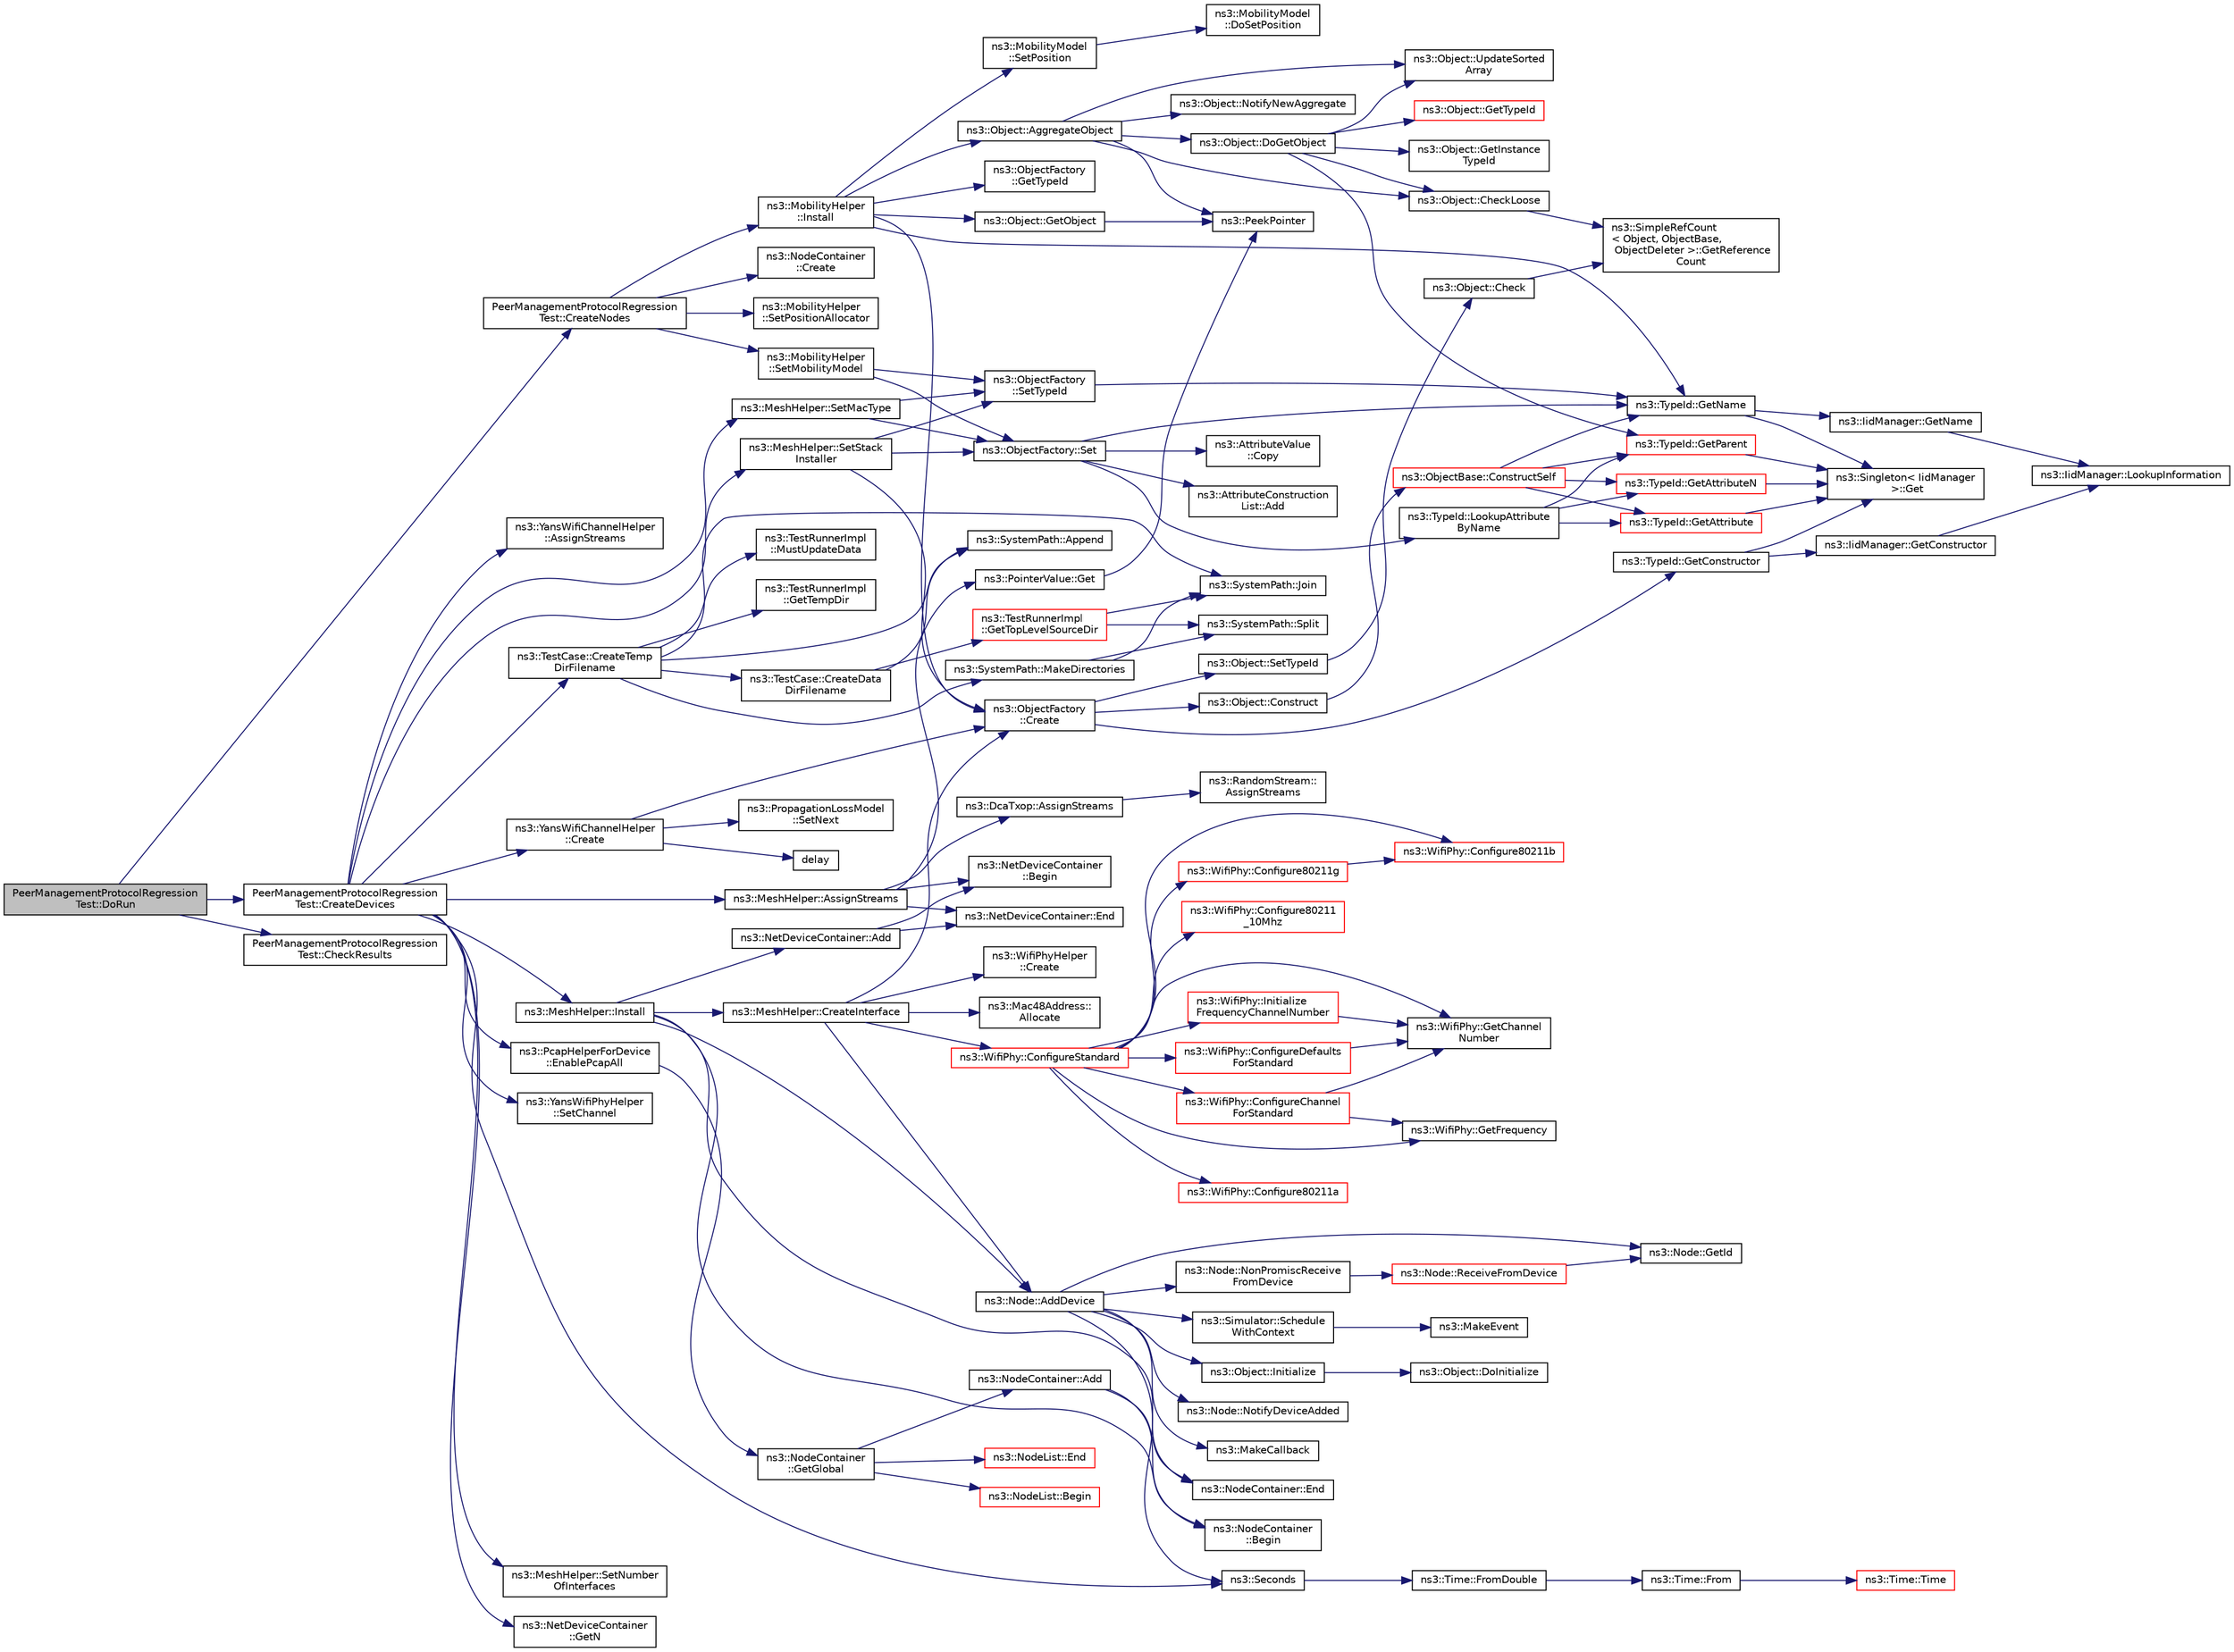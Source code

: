 digraph "PeerManagementProtocolRegressionTest::DoRun"
{
  edge [fontname="Helvetica",fontsize="10",labelfontname="Helvetica",labelfontsize="10"];
  node [fontname="Helvetica",fontsize="10",shape=record];
  rankdir="LR";
  Node1 [label="PeerManagementProtocolRegression\lTest::DoRun",height=0.2,width=0.4,color="black", fillcolor="grey75", style="filled", fontcolor="black"];
  Node1 -> Node2 [color="midnightblue",fontsize="10",style="solid"];
  Node2 [label="PeerManagementProtocolRegression\lTest::CreateNodes",height=0.2,width=0.4,color="black", fillcolor="white", style="filled",URL="$d3/d4d/classPeerManagementProtocolRegressionTest.html#ae99cd68cb2508b2ce4179d6b301be8c8",tooltip="Create nodes function. "];
  Node2 -> Node3 [color="midnightblue",fontsize="10",style="solid"];
  Node3 [label="ns3::NodeContainer\l::Create",height=0.2,width=0.4,color="black", fillcolor="white", style="filled",URL="$df/d97/classns3_1_1NodeContainer.html#a787f059e2813e8b951cc6914d11dfe69",tooltip="Create n nodes and append pointers to them to the end of this NodeContainer. "];
  Node2 -> Node4 [color="midnightblue",fontsize="10",style="solid"];
  Node4 [label="ns3::MobilityHelper\l::SetPositionAllocator",height=0.2,width=0.4,color="black", fillcolor="white", style="filled",URL="$d8/def/classns3_1_1MobilityHelper.html#ac59d5295076be3cc11021566713a28c5"];
  Node2 -> Node5 [color="midnightblue",fontsize="10",style="solid"];
  Node5 [label="ns3::MobilityHelper\l::SetMobilityModel",height=0.2,width=0.4,color="black", fillcolor="white", style="filled",URL="$d8/def/classns3_1_1MobilityHelper.html#a030275011b6f40682e70534d30280aba"];
  Node5 -> Node6 [color="midnightblue",fontsize="10",style="solid"];
  Node6 [label="ns3::ObjectFactory\l::SetTypeId",height=0.2,width=0.4,color="black", fillcolor="white", style="filled",URL="$d5/d0d/classns3_1_1ObjectFactory.html#a77dcd099064038a1eb7a6b8251229ec3"];
  Node6 -> Node7 [color="midnightblue",fontsize="10",style="solid"];
  Node7 [label="ns3::TypeId::GetName",height=0.2,width=0.4,color="black", fillcolor="white", style="filled",URL="$d6/d11/classns3_1_1TypeId.html#aa3c41c79ae428b3cb396a9c6bb3ef314"];
  Node7 -> Node8 [color="midnightblue",fontsize="10",style="solid"];
  Node8 [label="ns3::Singleton\< IidManager\l \>::Get",height=0.2,width=0.4,color="black", fillcolor="white", style="filled",URL="$d8/d77/classns3_1_1Singleton.html#a80a2cd3c25a27ea72add7a9f7a141ffa"];
  Node7 -> Node9 [color="midnightblue",fontsize="10",style="solid"];
  Node9 [label="ns3::IidManager::GetName",height=0.2,width=0.4,color="black", fillcolor="white", style="filled",URL="$d4/d1c/classns3_1_1IidManager.html#a5d68d0f0f44594dcdec239dbdb5bf53c"];
  Node9 -> Node10 [color="midnightblue",fontsize="10",style="solid"];
  Node10 [label="ns3::IidManager::LookupInformation",height=0.2,width=0.4,color="black", fillcolor="white", style="filled",URL="$d4/d1c/classns3_1_1IidManager.html#a6b1f4ba2815dba27a377e8a8db2384cf"];
  Node5 -> Node11 [color="midnightblue",fontsize="10",style="solid"];
  Node11 [label="ns3::ObjectFactory::Set",height=0.2,width=0.4,color="black", fillcolor="white", style="filled",URL="$d5/d0d/classns3_1_1ObjectFactory.html#aef5c0d5019c96bdf01cefd1ff83f4a68"];
  Node11 -> Node12 [color="midnightblue",fontsize="10",style="solid"];
  Node12 [label="ns3::TypeId::LookupAttribute\lByName",height=0.2,width=0.4,color="black", fillcolor="white", style="filled",URL="$d6/d11/classns3_1_1TypeId.html#ac0a446957d516129937e2f2285aab58b"];
  Node12 -> Node13 [color="midnightblue",fontsize="10",style="solid"];
  Node13 [label="ns3::TypeId::GetAttributeN",height=0.2,width=0.4,color="red", fillcolor="white", style="filled",URL="$d6/d11/classns3_1_1TypeId.html#a679c4713f613126a51eb400b345302cb"];
  Node13 -> Node8 [color="midnightblue",fontsize="10",style="solid"];
  Node12 -> Node14 [color="midnightblue",fontsize="10",style="solid"];
  Node14 [label="ns3::TypeId::GetAttribute",height=0.2,width=0.4,color="red", fillcolor="white", style="filled",URL="$d6/d11/classns3_1_1TypeId.html#aa1b746e64e606f94cbedda7cf89788c2"];
  Node14 -> Node8 [color="midnightblue",fontsize="10",style="solid"];
  Node12 -> Node15 [color="midnightblue",fontsize="10",style="solid"];
  Node15 [label="ns3::TypeId::GetParent",height=0.2,width=0.4,color="red", fillcolor="white", style="filled",URL="$d6/d11/classns3_1_1TypeId.html#ac51f28398d2ef1f9a7790047c43dd22c"];
  Node15 -> Node8 [color="midnightblue",fontsize="10",style="solid"];
  Node11 -> Node7 [color="midnightblue",fontsize="10",style="solid"];
  Node11 -> Node16 [color="midnightblue",fontsize="10",style="solid"];
  Node16 [label="ns3::AttributeConstruction\lList::Add",height=0.2,width=0.4,color="black", fillcolor="white", style="filled",URL="$d3/df3/classns3_1_1AttributeConstructionList.html#a6f418bf1a2de8828ae99278c9d3facdd"];
  Node11 -> Node17 [color="midnightblue",fontsize="10",style="solid"];
  Node17 [label="ns3::AttributeValue\l::Copy",height=0.2,width=0.4,color="black", fillcolor="white", style="filled",URL="$d4/d83/classns3_1_1AttributeValue.html#ab316311212c334f6061c0fc8b5fb2625"];
  Node2 -> Node18 [color="midnightblue",fontsize="10",style="solid"];
  Node18 [label="ns3::MobilityHelper\l::Install",height=0.2,width=0.4,color="black", fillcolor="white", style="filled",URL="$d8/def/classns3_1_1MobilityHelper.html#a07737960ee95c0777109cf2994dd97ae",tooltip="\"Layout\" a single node according to the current position allocator type. "];
  Node18 -> Node19 [color="midnightblue",fontsize="10",style="solid"];
  Node19 [label="ns3::Object::GetObject",height=0.2,width=0.4,color="black", fillcolor="white", style="filled",URL="$d9/d77/classns3_1_1Object.html#a13e18c00017096c8381eb651d5bd0783"];
  Node19 -> Node20 [color="midnightblue",fontsize="10",style="solid"];
  Node20 [label="ns3::PeekPointer",height=0.2,width=0.4,color="black", fillcolor="white", style="filled",URL="$d7/d2e/namespacens3.html#af2a7557fe9afdd98d8f6f8f6e412cf5a"];
  Node18 -> Node21 [color="midnightblue",fontsize="10",style="solid"];
  Node21 [label="ns3::ObjectFactory\l::Create",height=0.2,width=0.4,color="black", fillcolor="white", style="filled",URL="$d5/d0d/classns3_1_1ObjectFactory.html#a18152e93f0a6fe184ed7300cb31e9896"];
  Node21 -> Node22 [color="midnightblue",fontsize="10",style="solid"];
  Node22 [label="ns3::TypeId::GetConstructor",height=0.2,width=0.4,color="black", fillcolor="white", style="filled",URL="$d6/d11/classns3_1_1TypeId.html#ad9b0bc71ee7593a1ff23ff8d53938e95"];
  Node22 -> Node8 [color="midnightblue",fontsize="10",style="solid"];
  Node22 -> Node23 [color="midnightblue",fontsize="10",style="solid"];
  Node23 [label="ns3::IidManager::GetConstructor",height=0.2,width=0.4,color="black", fillcolor="white", style="filled",URL="$d4/d1c/classns3_1_1IidManager.html#ab10b30abe7efc5456b7930aab8638280"];
  Node23 -> Node10 [color="midnightblue",fontsize="10",style="solid"];
  Node21 -> Node24 [color="midnightblue",fontsize="10",style="solid"];
  Node24 [label="ns3::Object::SetTypeId",height=0.2,width=0.4,color="black", fillcolor="white", style="filled",URL="$d9/d77/classns3_1_1Object.html#a19b1ebd8ec8fe404845e665880a6c5ad"];
  Node24 -> Node25 [color="midnightblue",fontsize="10",style="solid"];
  Node25 [label="ns3::Object::Check",height=0.2,width=0.4,color="black", fillcolor="white", style="filled",URL="$d9/d77/classns3_1_1Object.html#a7e7f89fb0a81d0189cbcacee64b67e4e"];
  Node25 -> Node26 [color="midnightblue",fontsize="10",style="solid"];
  Node26 [label="ns3::SimpleRefCount\l\< Object, ObjectBase,\l ObjectDeleter \>::GetReference\lCount",height=0.2,width=0.4,color="black", fillcolor="white", style="filled",URL="$da/da1/classns3_1_1SimpleRefCount.html#a05378396c93bcc7d6bf78a9ee9ae9cca"];
  Node21 -> Node27 [color="midnightblue",fontsize="10",style="solid"];
  Node27 [label="ns3::Object::Construct",height=0.2,width=0.4,color="black", fillcolor="white", style="filled",URL="$d9/d77/classns3_1_1Object.html#a636e8411dc5228771f45c9b805d348fa"];
  Node27 -> Node28 [color="midnightblue",fontsize="10",style="solid"];
  Node28 [label="ns3::ObjectBase::ConstructSelf",height=0.2,width=0.4,color="red", fillcolor="white", style="filled",URL="$d2/dac/classns3_1_1ObjectBase.html#a5cda18dec6d0744cb652a3ed60056958"];
  Node28 -> Node7 [color="midnightblue",fontsize="10",style="solid"];
  Node28 -> Node13 [color="midnightblue",fontsize="10",style="solid"];
  Node28 -> Node14 [color="midnightblue",fontsize="10",style="solid"];
  Node28 -> Node15 [color="midnightblue",fontsize="10",style="solid"];
  Node18 -> Node29 [color="midnightblue",fontsize="10",style="solid"];
  Node29 [label="ns3::ObjectFactory\l::GetTypeId",height=0.2,width=0.4,color="black", fillcolor="white", style="filled",URL="$d5/d0d/classns3_1_1ObjectFactory.html#a14baab41e2bd984a3eee543b8d8086d7"];
  Node18 -> Node7 [color="midnightblue",fontsize="10",style="solid"];
  Node18 -> Node30 [color="midnightblue",fontsize="10",style="solid"];
  Node30 [label="ns3::Object::AggregateObject",height=0.2,width=0.4,color="black", fillcolor="white", style="filled",URL="$d9/d77/classns3_1_1Object.html#a79dd435d300f3deca814553f561a2922"];
  Node30 -> Node31 [color="midnightblue",fontsize="10",style="solid"];
  Node31 [label="ns3::Object::CheckLoose",height=0.2,width=0.4,color="black", fillcolor="white", style="filled",URL="$d9/d77/classns3_1_1Object.html#a0236cc5b512a7de2aeb4e42f53f23432"];
  Node31 -> Node26 [color="midnightblue",fontsize="10",style="solid"];
  Node30 -> Node20 [color="midnightblue",fontsize="10",style="solid"];
  Node30 -> Node32 [color="midnightblue",fontsize="10",style="solid"];
  Node32 [label="ns3::Object::DoGetObject",height=0.2,width=0.4,color="black", fillcolor="white", style="filled",URL="$d9/d77/classns3_1_1Object.html#a3ee161b5ced0991bcb0a7aef2f6645f1"];
  Node32 -> Node31 [color="midnightblue",fontsize="10",style="solid"];
  Node32 -> Node33 [color="midnightblue",fontsize="10",style="solid"];
  Node33 [label="ns3::Object::GetTypeId",height=0.2,width=0.4,color="red", fillcolor="white", style="filled",URL="$d9/d77/classns3_1_1Object.html#a1d040243983ab74ec923bde26d7cb7e7",tooltip="Register this type. "];
  Node32 -> Node34 [color="midnightblue",fontsize="10",style="solid"];
  Node34 [label="ns3::Object::GetInstance\lTypeId",height=0.2,width=0.4,color="black", fillcolor="white", style="filled",URL="$d9/d77/classns3_1_1Object.html#a51e5994fa4b6eae32d719ad69f8fcbf5"];
  Node32 -> Node15 [color="midnightblue",fontsize="10",style="solid"];
  Node32 -> Node35 [color="midnightblue",fontsize="10",style="solid"];
  Node35 [label="ns3::Object::UpdateSorted\lArray",height=0.2,width=0.4,color="black", fillcolor="white", style="filled",URL="$d9/d77/classns3_1_1Object.html#adb379c50ccca82c52a2973be4722be84"];
  Node30 -> Node35 [color="midnightblue",fontsize="10",style="solid"];
  Node30 -> Node36 [color="midnightblue",fontsize="10",style="solid"];
  Node36 [label="ns3::Object::NotifyNewAggregate",height=0.2,width=0.4,color="black", fillcolor="white", style="filled",URL="$d9/d77/classns3_1_1Object.html#a1bd7211125185a6cd511c35fea4e500f"];
  Node18 -> Node37 [color="midnightblue",fontsize="10",style="solid"];
  Node37 [label="ns3::MobilityModel\l::SetPosition",height=0.2,width=0.4,color="black", fillcolor="white", style="filled",URL="$d4/dc5/classns3_1_1MobilityModel.html#ac584b3d5a309709d2f13ed6ada1e7640"];
  Node37 -> Node38 [color="midnightblue",fontsize="10",style="solid"];
  Node38 [label="ns3::MobilityModel\l::DoSetPosition",height=0.2,width=0.4,color="black", fillcolor="white", style="filled",URL="$d4/dc5/classns3_1_1MobilityModel.html#aa2f52cd86754da71ac649413c049785e"];
  Node1 -> Node39 [color="midnightblue",fontsize="10",style="solid"];
  Node39 [label="PeerManagementProtocolRegression\lTest::CreateDevices",height=0.2,width=0.4,color="black", fillcolor="white", style="filled",URL="$d3/d4d/classPeerManagementProtocolRegressionTest.html#a045b489f508afaecc5b5abb9d3513918",tooltip="Create devices function. "];
  Node39 -> Node40 [color="midnightblue",fontsize="10",style="solid"];
  Node40 [label="ns3::YansWifiChannelHelper\l::Create",height=0.2,width=0.4,color="black", fillcolor="white", style="filled",URL="$dc/d0f/classns3_1_1YansWifiChannelHelper.html#a0532e292ab9452f3cf630c848708e563"];
  Node40 -> Node41 [color="midnightblue",fontsize="10",style="solid"];
  Node41 [label="ns3::PropagationLossModel\l::SetNext",height=0.2,width=0.4,color="black", fillcolor="white", style="filled",URL="$d7/df9/classns3_1_1PropagationLossModel.html#ac6d627f2eb09daa057de080615ac1013",tooltip="Enables a chain of loss models to act on the signal. "];
  Node40 -> Node42 [color="midnightblue",fontsize="10",style="solid"];
  Node42 [label="delay",height=0.2,width=0.4,color="black", fillcolor="white", style="filled",URL="$d8/d68/lte_2model_2fading-traces_2fading__trace__generator_8m.html#a7964e6aa8f61a9d28973c8267a606ad8"];
  Node40 -> Node21 [color="midnightblue",fontsize="10",style="solid"];
  Node39 -> Node43 [color="midnightblue",fontsize="10",style="solid"];
  Node43 [label="ns3::YansWifiPhyHelper\l::SetChannel",height=0.2,width=0.4,color="black", fillcolor="white", style="filled",URL="$dc/dbf/classns3_1_1YansWifiPhyHelper.html#ad2e9a27587dd4ff320435c93cc2676de"];
  Node39 -> Node44 [color="midnightblue",fontsize="10",style="solid"];
  Node44 [label="ns3::MeshHelper::SetStack\lInstaller",height=0.2,width=0.4,color="black", fillcolor="white", style="filled",URL="$dd/dd0/classns3_1_1MeshHelper.html#ac1074aff829d0cde1659bdef572880ca"];
  Node44 -> Node6 [color="midnightblue",fontsize="10",style="solid"];
  Node44 -> Node11 [color="midnightblue",fontsize="10",style="solid"];
  Node44 -> Node21 [color="midnightblue",fontsize="10",style="solid"];
  Node39 -> Node45 [color="midnightblue",fontsize="10",style="solid"];
  Node45 [label="ns3::MeshHelper::SetMacType",height=0.2,width=0.4,color="black", fillcolor="white", style="filled",URL="$dd/dd0/classns3_1_1MeshHelper.html#a549d568927a88e95a721f2be58232c10"];
  Node45 -> Node6 [color="midnightblue",fontsize="10",style="solid"];
  Node45 -> Node11 [color="midnightblue",fontsize="10",style="solid"];
  Node39 -> Node46 [color="midnightblue",fontsize="10",style="solid"];
  Node46 [label="ns3::Seconds",height=0.2,width=0.4,color="black", fillcolor="white", style="filled",URL="$d1/dec/group__timecivil.html#ga33c34b816f8ff6628e33d5c8e9713b9e"];
  Node46 -> Node47 [color="midnightblue",fontsize="10",style="solid"];
  Node47 [label="ns3::Time::FromDouble",height=0.2,width=0.4,color="black", fillcolor="white", style="filled",URL="$dc/d04/classns3_1_1Time.html#a60e845f4a74e62495b86356afe604cb4"];
  Node47 -> Node48 [color="midnightblue",fontsize="10",style="solid"];
  Node48 [label="ns3::Time::From",height=0.2,width=0.4,color="black", fillcolor="white", style="filled",URL="$dc/d04/classns3_1_1Time.html#a34e4acc13d0e08cc8cb9cd3b838b9baf"];
  Node48 -> Node49 [color="midnightblue",fontsize="10",style="solid"];
  Node49 [label="ns3::Time::Time",height=0.2,width=0.4,color="red", fillcolor="white", style="filled",URL="$dc/d04/classns3_1_1Time.html#a8a39dc1b8cbbd7fe6d940e492d1b925e"];
  Node39 -> Node50 [color="midnightblue",fontsize="10",style="solid"];
  Node50 [label="ns3::MeshHelper::SetNumber\lOfInterfaces",height=0.2,width=0.4,color="black", fillcolor="white", style="filled",URL="$dd/dd0/classns3_1_1MeshHelper.html#adfc08b62a8d6e835d0fbbac7a349ef5f",tooltip="Set a number of interfaces in a mesh network. "];
  Node39 -> Node51 [color="midnightblue",fontsize="10",style="solid"];
  Node51 [label="ns3::MeshHelper::Install",height=0.2,width=0.4,color="black", fillcolor="white", style="filled",URL="$dd/dd0/classns3_1_1MeshHelper.html#a7b33f6ca7b6842b3def4479bc7526f2c",tooltip="Install 802.11s mesh device & protocols on given node list. "];
  Node51 -> Node52 [color="midnightblue",fontsize="10",style="solid"];
  Node52 [label="ns3::NodeContainer\l::Begin",height=0.2,width=0.4,color="black", fillcolor="white", style="filled",URL="$df/d97/classns3_1_1NodeContainer.html#adf0f639aff139db107526288777eb533",tooltip="Get an iterator which refers to the first Node in the container. "];
  Node51 -> Node53 [color="midnightblue",fontsize="10",style="solid"];
  Node53 [label="ns3::NodeContainer::End",height=0.2,width=0.4,color="black", fillcolor="white", style="filled",URL="$df/d97/classns3_1_1NodeContainer.html#a8ea0bcac137597d192c5e6b95ca60464",tooltip="Get an iterator which indicates past-the-last Node in the container. "];
  Node51 -> Node54 [color="midnightblue",fontsize="10",style="solid"];
  Node54 [label="ns3::Node::AddDevice",height=0.2,width=0.4,color="black", fillcolor="white", style="filled",URL="$dd/ded/classns3_1_1Node.html#a42ff83ee1d5d1649c770d3f5b62375de",tooltip="Associate a NetDevice to this node. "];
  Node54 -> Node55 [color="midnightblue",fontsize="10",style="solid"];
  Node55 [label="ns3::MakeCallback",height=0.2,width=0.4,color="black", fillcolor="white", style="filled",URL="$dd/de0/group__makecallbackmemptr.html#ga9376283685aa99d204048d6a4b7610a4"];
  Node54 -> Node56 [color="midnightblue",fontsize="10",style="solid"];
  Node56 [label="ns3::Node::NonPromiscReceive\lFromDevice",height=0.2,width=0.4,color="black", fillcolor="white", style="filled",URL="$dd/ded/classns3_1_1Node.html#a72ebf5bdc911879511f1e249d471f7e5",tooltip="Receive a packet from a device in non-promiscuous mode. "];
  Node56 -> Node57 [color="midnightblue",fontsize="10",style="solid"];
  Node57 [label="ns3::Node::ReceiveFromDevice",height=0.2,width=0.4,color="red", fillcolor="white", style="filled",URL="$dd/ded/classns3_1_1Node.html#a6cbe61c071c85bb3ba5d4843132cd119",tooltip="Receive a packet from a device. "];
  Node57 -> Node58 [color="midnightblue",fontsize="10",style="solid"];
  Node58 [label="ns3::Node::GetId",height=0.2,width=0.4,color="black", fillcolor="white", style="filled",URL="$dd/ded/classns3_1_1Node.html#aaf49b64a843565ce3812326313b370ac"];
  Node54 -> Node59 [color="midnightblue",fontsize="10",style="solid"];
  Node59 [label="ns3::Simulator::Schedule\lWithContext",height=0.2,width=0.4,color="black", fillcolor="white", style="filled",URL="$d7/deb/classns3_1_1Simulator.html#a86dbaef45a15a42365d7d2ae550449f6"];
  Node59 -> Node60 [color="midnightblue",fontsize="10",style="solid"];
  Node60 [label="ns3::MakeEvent",height=0.2,width=0.4,color="black", fillcolor="white", style="filled",URL="$d0/dac/group__makeeventfnptr.html#ga289a28a2497c18a9bd299e5e2014094b"];
  Node54 -> Node58 [color="midnightblue",fontsize="10",style="solid"];
  Node54 -> Node46 [color="midnightblue",fontsize="10",style="solid"];
  Node54 -> Node61 [color="midnightblue",fontsize="10",style="solid"];
  Node61 [label="ns3::Object::Initialize",height=0.2,width=0.4,color="black", fillcolor="white", style="filled",URL="$d9/d77/classns3_1_1Object.html#af4411cb29971772fcd09203474a95078"];
  Node61 -> Node62 [color="midnightblue",fontsize="10",style="solid"];
  Node62 [label="ns3::Object::DoInitialize",height=0.2,width=0.4,color="black", fillcolor="white", style="filled",URL="$d9/d77/classns3_1_1Object.html#af8482a521433409fb5c7f749398c9dbe"];
  Node54 -> Node63 [color="midnightblue",fontsize="10",style="solid"];
  Node63 [label="ns3::Node::NotifyDeviceAdded",height=0.2,width=0.4,color="black", fillcolor="white", style="filled",URL="$dd/ded/classns3_1_1Node.html#ae85e535c650941f4f8ca6845a9f61e42",tooltip="Notifies all the DeviceAdditionListener about the new device added. "];
  Node51 -> Node64 [color="midnightblue",fontsize="10",style="solid"];
  Node64 [label="ns3::MeshHelper::CreateInterface",height=0.2,width=0.4,color="black", fillcolor="white", style="filled",URL="$dd/dd0/classns3_1_1MeshHelper.html#accb4af36cfa3563ff53aa8a3dc085d94"];
  Node64 -> Node21 [color="midnightblue",fontsize="10",style="solid"];
  Node64 -> Node65 [color="midnightblue",fontsize="10",style="solid"];
  Node65 [label="ns3::WifiPhyHelper\l::Create",height=0.2,width=0.4,color="black", fillcolor="white", style="filled",URL="$d5/df8/classns3_1_1WifiPhyHelper.html#a0f7f4ce41ebe74cbba4f89bc9a9fec8e"];
  Node64 -> Node66 [color="midnightblue",fontsize="10",style="solid"];
  Node66 [label="ns3::Mac48Address::\lAllocate",height=0.2,width=0.4,color="black", fillcolor="white", style="filled",URL="$db/dee/classns3_1_1Mac48Address.html#a203b53c035649c0d4881fa1115aa2cdb"];
  Node64 -> Node67 [color="midnightblue",fontsize="10",style="solid"];
  Node67 [label="ns3::WifiPhy::ConfigureStandard",height=0.2,width=0.4,color="red", fillcolor="white", style="filled",URL="$d6/d5a/classns3_1_1WifiPhy.html#aeafbea9bd8c1ae20f85584f55d868d23"];
  Node67 -> Node68 [color="midnightblue",fontsize="10",style="solid"];
  Node68 [label="ns3::WifiPhy::Initialize\lFrequencyChannelNumber",height=0.2,width=0.4,color="red", fillcolor="white", style="filled",URL="$d6/d5a/classns3_1_1WifiPhy.html#a6f926737f6ba77c4b619734f396ed3ed",tooltip="post-construction setting of frequency and/or channel number "];
  Node68 -> Node69 [color="midnightblue",fontsize="10",style="solid"];
  Node69 [label="ns3::WifiPhy::GetChannel\lNumber",height=0.2,width=0.4,color="black", fillcolor="white", style="filled",URL="$d6/d5a/classns3_1_1WifiPhy.html#a5cf0ccf06109ace61db51c83e91b7e8d"];
  Node67 -> Node70 [color="midnightblue",fontsize="10",style="solid"];
  Node70 [label="ns3::WifiPhy::GetFrequency",height=0.2,width=0.4,color="black", fillcolor="white", style="filled",URL="$d6/d5a/classns3_1_1WifiPhy.html#ad2508d94faf22d690d6b8b4367934fd1"];
  Node67 -> Node69 [color="midnightblue",fontsize="10",style="solid"];
  Node67 -> Node71 [color="midnightblue",fontsize="10",style="solid"];
  Node71 [label="ns3::WifiPhy::ConfigureDefaults\lForStandard",height=0.2,width=0.4,color="red", fillcolor="white", style="filled",URL="$d6/d5a/classns3_1_1WifiPhy.html#ae5a54012ac4703d86299312251c41114"];
  Node71 -> Node69 [color="midnightblue",fontsize="10",style="solid"];
  Node67 -> Node72 [color="midnightblue",fontsize="10",style="solid"];
  Node72 [label="ns3::WifiPhy::ConfigureChannel\lForStandard",height=0.2,width=0.4,color="red", fillcolor="white", style="filled",URL="$d6/d5a/classns3_1_1WifiPhy.html#aed528417ac25eecc7ecf44079d162847"];
  Node72 -> Node70 [color="midnightblue",fontsize="10",style="solid"];
  Node72 -> Node69 [color="midnightblue",fontsize="10",style="solid"];
  Node67 -> Node73 [color="midnightblue",fontsize="10",style="solid"];
  Node73 [label="ns3::WifiPhy::Configure80211a",height=0.2,width=0.4,color="red", fillcolor="white", style="filled",URL="$d6/d5a/classns3_1_1WifiPhy.html#a3f4c48226fee10de85a17e6ce62af0f3"];
  Node67 -> Node74 [color="midnightblue",fontsize="10",style="solid"];
  Node74 [label="ns3::WifiPhy::Configure80211b",height=0.2,width=0.4,color="red", fillcolor="white", style="filled",URL="$d6/d5a/classns3_1_1WifiPhy.html#a6d06ede65c6956ad9c414a00587279d7"];
  Node67 -> Node75 [color="midnightblue",fontsize="10",style="solid"];
  Node75 [label="ns3::WifiPhy::Configure80211g",height=0.2,width=0.4,color="red", fillcolor="white", style="filled",URL="$d6/d5a/classns3_1_1WifiPhy.html#a71286ced86fbd1b11c4b68e053b3e8d0"];
  Node75 -> Node74 [color="midnightblue",fontsize="10",style="solid"];
  Node67 -> Node76 [color="midnightblue",fontsize="10",style="solid"];
  Node76 [label="ns3::WifiPhy::Configure80211\l_10Mhz",height=0.2,width=0.4,color="red", fillcolor="white", style="filled",URL="$d6/d5a/classns3_1_1WifiPhy.html#a42b42da70fb83cc0136c78658698c620"];
  Node64 -> Node54 [color="midnightblue",fontsize="10",style="solid"];
  Node51 -> Node77 [color="midnightblue",fontsize="10",style="solid"];
  Node77 [label="ns3::NetDeviceContainer::Add",height=0.2,width=0.4,color="black", fillcolor="white", style="filled",URL="$d9/d94/classns3_1_1NetDeviceContainer.html#a7ca8bc1d7ec00fd4fcc63869987fbda5",tooltip="Append the contents of another NetDeviceContainer to the end of this container. "];
  Node77 -> Node78 [color="midnightblue",fontsize="10",style="solid"];
  Node78 [label="ns3::NetDeviceContainer\l::Begin",height=0.2,width=0.4,color="black", fillcolor="white", style="filled",URL="$d9/d94/classns3_1_1NetDeviceContainer.html#ad5aac47677fe7277e232bdec5b48a8fc",tooltip="Get an iterator which refers to the first NetDevice in the container. "];
  Node77 -> Node79 [color="midnightblue",fontsize="10",style="solid"];
  Node79 [label="ns3::NetDeviceContainer::End",height=0.2,width=0.4,color="black", fillcolor="white", style="filled",URL="$d9/d94/classns3_1_1NetDeviceContainer.html#a8af596b06daf9613da60b4379861d770",tooltip="Get an iterator which indicates past-the-last NetDevice in the container. "];
  Node39 -> Node80 [color="midnightblue",fontsize="10",style="solid"];
  Node80 [label="ns3::MeshHelper::AssignStreams",height=0.2,width=0.4,color="black", fillcolor="white", style="filled",URL="$dd/dd0/classns3_1_1MeshHelper.html#a93e9c88a375a86c621a494aafe68882e"];
  Node80 -> Node78 [color="midnightblue",fontsize="10",style="solid"];
  Node80 -> Node79 [color="midnightblue",fontsize="10",style="solid"];
  Node80 -> Node81 [color="midnightblue",fontsize="10",style="solid"];
  Node81 [label="ns3::PointerValue::Get",height=0.2,width=0.4,color="black", fillcolor="white", style="filled",URL="$d4/d53/classns3_1_1PointerValue.html#ae8e90fe3c0810cd6e4e1b1ba31f52a66"];
  Node81 -> Node20 [color="midnightblue",fontsize="10",style="solid"];
  Node80 -> Node82 [color="midnightblue",fontsize="10",style="solid"];
  Node82 [label="ns3::DcaTxop::AssignStreams",height=0.2,width=0.4,color="black", fillcolor="white", style="filled",URL="$d3/d74/classns3_1_1DcaTxop.html#a2a883932e6a255a5478c9594974dcdaa"];
  Node82 -> Node83 [color="midnightblue",fontsize="10",style="solid"];
  Node83 [label="ns3::RandomStream::\lAssignStreams",height=0.2,width=0.4,color="black", fillcolor="white", style="filled",URL="$d2/d52/classns3_1_1RandomStream.html#a19d143f84b98f62c03ead327347b508a"];
  Node39 -> Node84 [color="midnightblue",fontsize="10",style="solid"];
  Node84 [label="ns3::NetDeviceContainer\l::GetN",height=0.2,width=0.4,color="black", fillcolor="white", style="filled",URL="$d9/d94/classns3_1_1NetDeviceContainer.html#a74cafc212479bc38976bebd118e856b9",tooltip="Get the number of Ptr<NetDevice> stored in this container. "];
  Node39 -> Node85 [color="midnightblue",fontsize="10",style="solid"];
  Node85 [label="ns3::YansWifiChannelHelper\l::AssignStreams",height=0.2,width=0.4,color="black", fillcolor="white", style="filled",URL="$dc/d0f/classns3_1_1YansWifiChannelHelper.html#ab409a15cfb8abb5195177625191e2584"];
  Node39 -> Node86 [color="midnightblue",fontsize="10",style="solid"];
  Node86 [label="ns3::PcapHelperForDevice\l::EnablePcapAll",height=0.2,width=0.4,color="black", fillcolor="white", style="filled",URL="$d5/d03/classns3_1_1PcapHelperForDevice.html#a4ab183a2512120200d4a0e5d8ececd49",tooltip="Enable pcap output on each device (which is of the appropriate type) in the set of all nodes created ..."];
  Node86 -> Node87 [color="midnightblue",fontsize="10",style="solid"];
  Node87 [label="ns3::NodeContainer\l::GetGlobal",height=0.2,width=0.4,color="black", fillcolor="white", style="filled",URL="$df/d97/classns3_1_1NodeContainer.html#a687e8f9ceb74d0ce3b06591c9f44c9ed",tooltip="Create a NodeContainer that contains a list of all nodes created through NodeContainer::Create() and ..."];
  Node87 -> Node88 [color="midnightblue",fontsize="10",style="solid"];
  Node88 [label="ns3::NodeList::Begin",height=0.2,width=0.4,color="red", fillcolor="white", style="filled",URL="$d0/dd8/classns3_1_1NodeList.html#a93d2211831f5cb71d1dbb721e2721d7f"];
  Node87 -> Node89 [color="midnightblue",fontsize="10",style="solid"];
  Node89 [label="ns3::NodeList::End",height=0.2,width=0.4,color="red", fillcolor="white", style="filled",URL="$d0/dd8/classns3_1_1NodeList.html#a027a558c16e6078e25c7ffc67becb559"];
  Node87 -> Node90 [color="midnightblue",fontsize="10",style="solid"];
  Node90 [label="ns3::NodeContainer::Add",height=0.2,width=0.4,color="black", fillcolor="white", style="filled",URL="$df/d97/classns3_1_1NodeContainer.html#aa60b3a0e70f2fb324e16ffcf8bf31fcb",tooltip="Append the contents of another NodeContainer to the end of this container. "];
  Node90 -> Node52 [color="midnightblue",fontsize="10",style="solid"];
  Node90 -> Node53 [color="midnightblue",fontsize="10",style="solid"];
  Node39 -> Node91 [color="midnightblue",fontsize="10",style="solid"];
  Node91 [label="ns3::TestCase::CreateTemp\lDirFilename",height=0.2,width=0.4,color="black", fillcolor="white", style="filled",URL="$dd/d88/classns3_1_1TestCase.html#a8a04695a6fb9ba0f89e28e9523963f88",tooltip="Construct the full path to a file in a temporary directory. "];
  Node91 -> Node92 [color="midnightblue",fontsize="10",style="solid"];
  Node92 [label="ns3::TestRunnerImpl\l::MustUpdateData",height=0.2,width=0.4,color="black", fillcolor="white", style="filled",URL="$d7/d71/classns3_1_1TestRunnerImpl.html#a68e53303c2636039ac9455fbdbbe25ea"];
  Node91 -> Node93 [color="midnightblue",fontsize="10",style="solid"];
  Node93 [label="ns3::TestCase::CreateData\lDirFilename",height=0.2,width=0.4,color="black", fillcolor="white", style="filled",URL="$dd/d88/classns3_1_1TestCase.html#a3e4d216ff392a43418f26bb3e5b0f16d",tooltip="Construct the full path to a file in the data directory. "];
  Node93 -> Node94 [color="midnightblue",fontsize="10",style="solid"];
  Node94 [label="ns3::SystemPath::Append",height=0.2,width=0.4,color="black", fillcolor="white", style="filled",URL="$d0/dde/group__systempath.html#gaaa5a530cee42c8eda7e4f4523ef7e1cd"];
  Node93 -> Node95 [color="midnightblue",fontsize="10",style="solid"];
  Node95 [label="ns3::TestRunnerImpl\l::GetTopLevelSourceDir",height=0.2,width=0.4,color="red", fillcolor="white", style="filled",URL="$d7/d71/classns3_1_1TestRunnerImpl.html#a1863e4b4b0410ef4abb30424cc50e277"];
  Node95 -> Node96 [color="midnightblue",fontsize="10",style="solid"];
  Node96 [label="ns3::SystemPath::Split",height=0.2,width=0.4,color="black", fillcolor="white", style="filled",URL="$d0/dde/group__systempath.html#ga523072e05da63b63113d1bea840edf1a"];
  Node95 -> Node97 [color="midnightblue",fontsize="10",style="solid"];
  Node97 [label="ns3::SystemPath::Join",height=0.2,width=0.4,color="black", fillcolor="white", style="filled",URL="$d0/dde/group__systempath.html#gab3212957e6b4f873ece3c6b8ed746d72"];
  Node91 -> Node94 [color="midnightblue",fontsize="10",style="solid"];
  Node91 -> Node98 [color="midnightblue",fontsize="10",style="solid"];
  Node98 [label="ns3::TestRunnerImpl\l::GetTempDir",height=0.2,width=0.4,color="black", fillcolor="white", style="filled",URL="$d7/d71/classns3_1_1TestRunnerImpl.html#abc8c546f5141fd451d79294f3d7b4358"];
  Node91 -> Node97 [color="midnightblue",fontsize="10",style="solid"];
  Node91 -> Node99 [color="midnightblue",fontsize="10",style="solid"];
  Node99 [label="ns3::SystemPath::MakeDirectories",height=0.2,width=0.4,color="black", fillcolor="white", style="filled",URL="$d0/dde/group__systempath.html#ga9529f7530ba5d513c8811acc15743d24"];
  Node99 -> Node96 [color="midnightblue",fontsize="10",style="solid"];
  Node99 -> Node97 [color="midnightblue",fontsize="10",style="solid"];
  Node1 -> Node100 [color="midnightblue",fontsize="10",style="solid"];
  Node100 [label="PeerManagementProtocolRegression\lTest::CheckResults",height=0.2,width=0.4,color="black", fillcolor="white", style="filled",URL="$d3/d4d/classPeerManagementProtocolRegressionTest.html#acdc7d080797eb9bb9a6da6bc0656031b",tooltip="Check results function. "];
}

